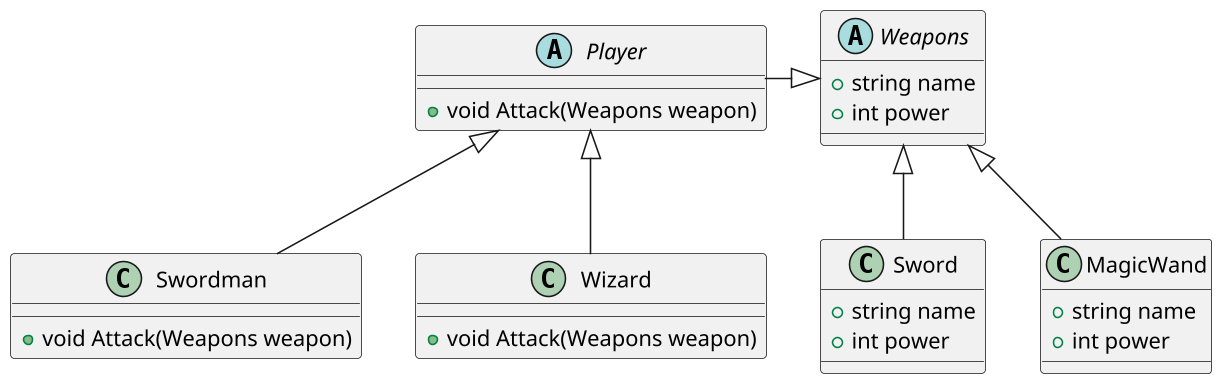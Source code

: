 @startuml
skinparam dpi 150

'Player抽象クラス
abstract class Player {
	+void Attack(Weapons weapon)
}

'剣士クラス
class Swordman {
  +void Attack(Weapons weapon)
}
'魔法使いクラス
class Wizard {
  +void Attack(Weapons weapon)
}

'武器インターフェース
abstract class Weapons {
	+string name
	+int power
}
'剣クラス
class Sword {
  +string name
  +int power
}
'魔法の杖クラス
class MagicWand {
  +string name
  +int power
}


' クラス間の関係
Player <|-- Swordman
Player <|-- Wizard
Player -|> Weapons
Weapons <|-- Sword
Weapons <|-- MagicWand
@enduml